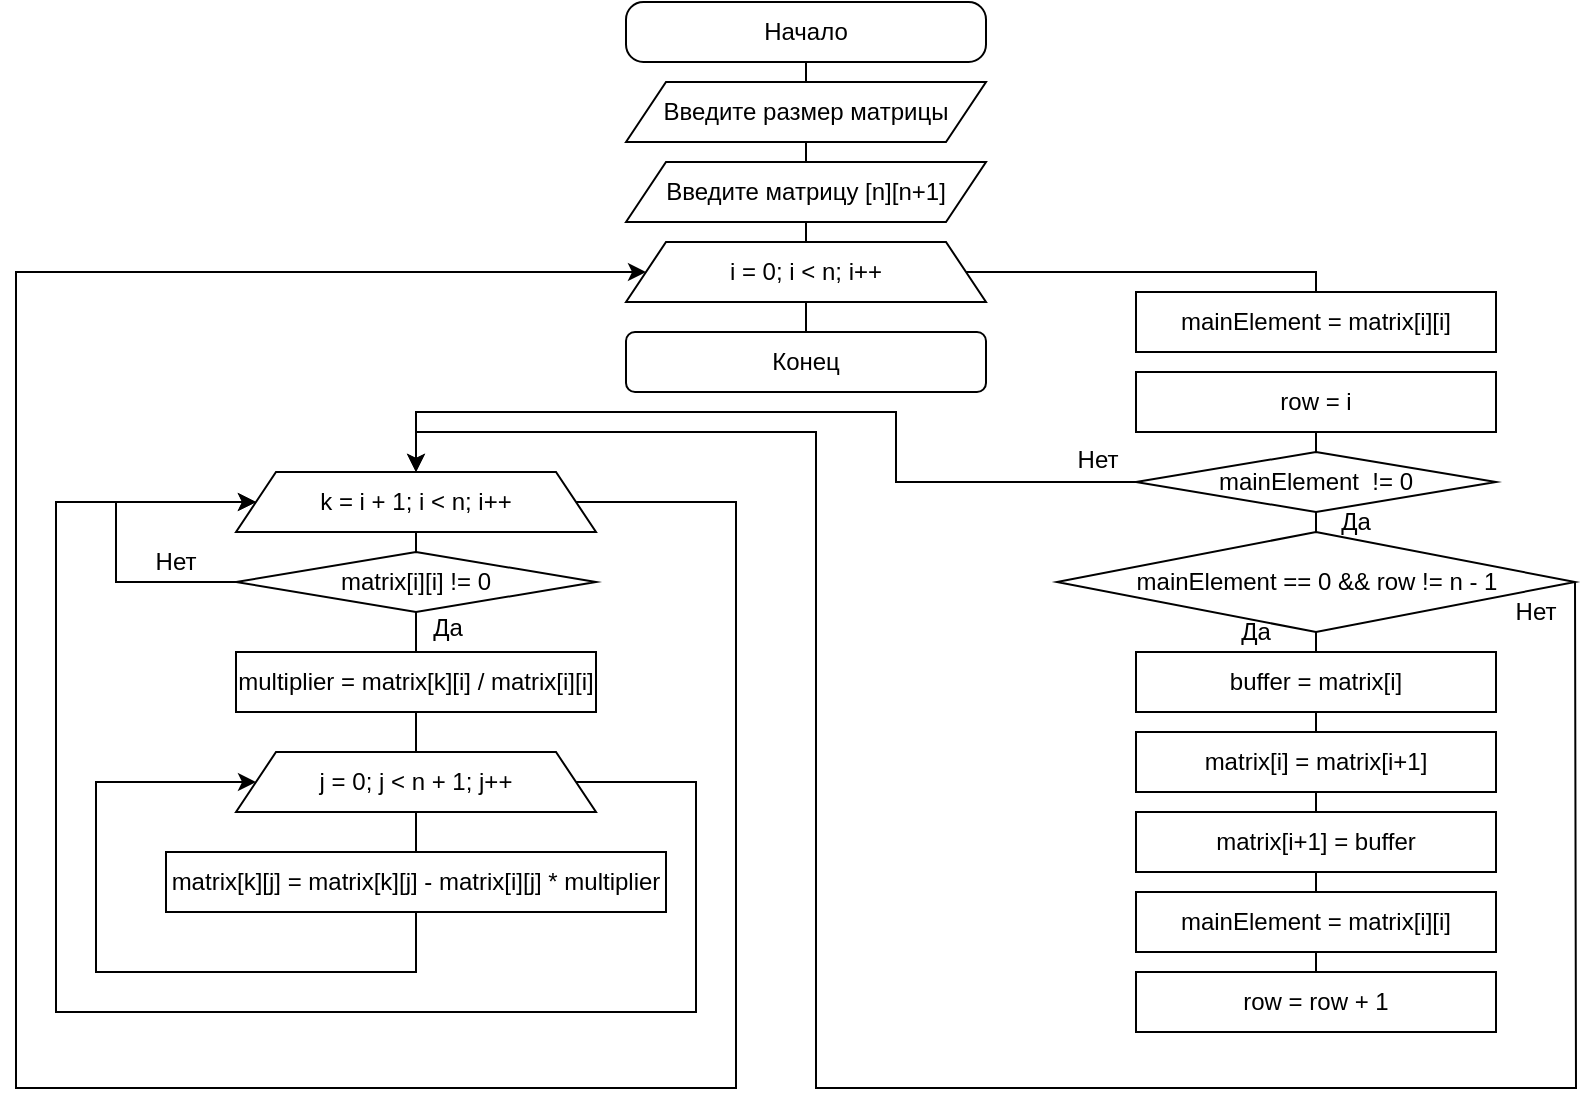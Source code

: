 <mxfile version="14.1.9" type="device"><diagram id="ZK5TAfPYOIFE7O_vhbzL" name="Page-1"><mxGraphModel dx="1203" dy="551" grid="1" gridSize="10" guides="1" tooltips="1" connect="1" arrows="1" fold="1" page="1" pageScale="1" pageWidth="2339" pageHeight="3300" math="0" shadow="0"><root><mxCell id="0"/><mxCell id="1" parent="0"/><mxCell id="2_YY9VJoWZy5WCoG_p3I-1" value="Начало" style="rounded=1;whiteSpace=wrap;html=1;arcSize=29;" vertex="1" parent="1"><mxGeometry x="451" y="87" width="180" height="30" as="geometry"/></mxCell><mxCell id="2_YY9VJoWZy5WCoG_p3I-3" value="Введите размер матрицы" style="shape=parallelogram;perimeter=parallelogramPerimeter;whiteSpace=wrap;html=1;fixedSize=1;" vertex="1" parent="1"><mxGeometry x="451" y="127" width="180" height="30" as="geometry"/></mxCell><mxCell id="2_YY9VJoWZy5WCoG_p3I-4" value="" style="endArrow=none;html=1;entryX=0.5;entryY=1;entryDx=0;entryDy=0;exitX=0.5;exitY=0;exitDx=0;exitDy=0;" edge="1" parent="1" source="2_YY9VJoWZy5WCoG_p3I-3" target="2_YY9VJoWZy5WCoG_p3I-1"><mxGeometry width="50" height="50" relative="1" as="geometry"><mxPoint x="486" y="352" as="sourcePoint"/><mxPoint x="536" y="302" as="targetPoint"/></mxGeometry></mxCell><mxCell id="2_YY9VJoWZy5WCoG_p3I-5" value="Введите матрицу [n][n+1]" style="shape=parallelogram;perimeter=parallelogramPerimeter;whiteSpace=wrap;html=1;fixedSize=1;" vertex="1" parent="1"><mxGeometry x="451" y="167" width="180" height="30" as="geometry"/></mxCell><mxCell id="2_YY9VJoWZy5WCoG_p3I-6" value="" style="endArrow=none;html=1;entryX=0.5;entryY=1;entryDx=0;entryDy=0;" edge="1" parent="1" target="2_YY9VJoWZy5WCoG_p3I-3"><mxGeometry width="50" height="50" relative="1" as="geometry"><mxPoint x="541" y="167" as="sourcePoint"/><mxPoint x="536" y="302" as="targetPoint"/></mxGeometry></mxCell><mxCell id="2_YY9VJoWZy5WCoG_p3I-7" value="i = 0; i &amp;lt; n; i++" style="shape=trapezoid;perimeter=trapezoidPerimeter;whiteSpace=wrap;html=1;fixedSize=1;" vertex="1" parent="1"><mxGeometry x="451" y="207" width="180" height="30" as="geometry"/></mxCell><mxCell id="2_YY9VJoWZy5WCoG_p3I-8" value="" style="endArrow=none;html=1;exitX=0.5;exitY=0;exitDx=0;exitDy=0;entryX=0.5;entryY=1;entryDx=0;entryDy=0;" edge="1" parent="1" source="2_YY9VJoWZy5WCoG_p3I-7" target="2_YY9VJoWZy5WCoG_p3I-5"><mxGeometry width="50" height="50" relative="1" as="geometry"><mxPoint x="486" y="352" as="sourcePoint"/><mxPoint x="536" y="302" as="targetPoint"/></mxGeometry></mxCell><mxCell id="2_YY9VJoWZy5WCoG_p3I-9" value="mainElement = matrix[i][i]" style="rounded=0;whiteSpace=wrap;html=1;" vertex="1" parent="1"><mxGeometry x="706" y="232" width="180" height="30" as="geometry"/></mxCell><mxCell id="2_YY9VJoWZy5WCoG_p3I-11" value="mainElement&amp;nbsp; != 0" style="rhombus;whiteSpace=wrap;html=1;" vertex="1" parent="1"><mxGeometry x="706" y="312" width="180" height="30" as="geometry"/></mxCell><mxCell id="2_YY9VJoWZy5WCoG_p3I-14" value="" style="endArrow=classic;html=1;exitX=0;exitY=0.5;exitDx=0;exitDy=0;rounded=0;entryX=0.5;entryY=0;entryDx=0;entryDy=0;" edge="1" parent="1" source="2_YY9VJoWZy5WCoG_p3I-11" target="2_YY9VJoWZy5WCoG_p3I-36"><mxGeometry width="50" height="50" relative="1" as="geometry"><mxPoint x="616" y="342" as="sourcePoint"/><mxPoint x="656" y="632" as="targetPoint"/><Array as="points"><mxPoint x="586" y="327"/><mxPoint x="586" y="292"/><mxPoint x="346" y="292"/></Array></mxGeometry></mxCell><mxCell id="2_YY9VJoWZy5WCoG_p3I-16" value="buffer = matrix[i]" style="rounded=0;whiteSpace=wrap;html=1;" vertex="1" parent="1"><mxGeometry x="706" y="412" width="180" height="30" as="geometry"/></mxCell><mxCell id="2_YY9VJoWZy5WCoG_p3I-17" value="matrix[i] = matrix[i+1]" style="rounded=0;whiteSpace=wrap;html=1;" vertex="1" parent="1"><mxGeometry x="706" y="452" width="180" height="30" as="geometry"/></mxCell><mxCell id="2_YY9VJoWZy5WCoG_p3I-18" value="matrix[i+1] = buffer" style="rounded=0;whiteSpace=wrap;html=1;" vertex="1" parent="1"><mxGeometry x="706" y="492" width="180" height="30" as="geometry"/></mxCell><mxCell id="2_YY9VJoWZy5WCoG_p3I-19" value="mainElement == 0 &amp;amp;&amp;amp; row != n - 1" style="rhombus;whiteSpace=wrap;html=1;" vertex="1" parent="1"><mxGeometry x="666.5" y="352" width="259" height="50" as="geometry"/></mxCell><mxCell id="2_YY9VJoWZy5WCoG_p3I-20" value="" style="endArrow=none;html=1;entryX=0.5;entryY=1;entryDx=0;entryDy=0;exitX=0.5;exitY=0;exitDx=0;exitDy=0;" edge="1" parent="1" source="2_YY9VJoWZy5WCoG_p3I-19" target="2_YY9VJoWZy5WCoG_p3I-11"><mxGeometry width="50" height="50" relative="1" as="geometry"><mxPoint x="636" y="422" as="sourcePoint"/><mxPoint x="686" y="372" as="targetPoint"/></mxGeometry></mxCell><mxCell id="2_YY9VJoWZy5WCoG_p3I-21" value="row = i" style="rounded=0;whiteSpace=wrap;html=1;" vertex="1" parent="1"><mxGeometry x="706" y="272" width="180" height="30" as="geometry"/></mxCell><mxCell id="2_YY9VJoWZy5WCoG_p3I-22" value="" style="endArrow=none;html=1;entryX=0.5;entryY=1;entryDx=0;entryDy=0;exitX=0.5;exitY=0;exitDx=0;exitDy=0;" edge="1" parent="1" source="2_YY9VJoWZy5WCoG_p3I-11" target="2_YY9VJoWZy5WCoG_p3I-21"><mxGeometry width="50" height="50" relative="1" as="geometry"><mxPoint x="636" y="422" as="sourcePoint"/><mxPoint x="686" y="372" as="targetPoint"/></mxGeometry></mxCell><mxCell id="2_YY9VJoWZy5WCoG_p3I-23" value="mainElement = matrix[i][i]" style="rounded=0;whiteSpace=wrap;html=1;" vertex="1" parent="1"><mxGeometry x="706" y="532" width="180" height="30" as="geometry"/></mxCell><mxCell id="2_YY9VJoWZy5WCoG_p3I-24" value="row = row + 1" style="rounded=0;whiteSpace=wrap;html=1;" vertex="1" parent="1"><mxGeometry x="706" y="572" width="180" height="30" as="geometry"/></mxCell><mxCell id="2_YY9VJoWZy5WCoG_p3I-25" value="" style="endArrow=none;html=1;entryX=0.5;entryY=1;entryDx=0;entryDy=0;exitX=0.5;exitY=0;exitDx=0;exitDy=0;" edge="1" parent="1" source="2_YY9VJoWZy5WCoG_p3I-16" target="2_YY9VJoWZy5WCoG_p3I-19"><mxGeometry width="50" height="50" relative="1" as="geometry"><mxPoint x="636" y="582" as="sourcePoint"/><mxPoint x="686" y="532" as="targetPoint"/></mxGeometry></mxCell><mxCell id="2_YY9VJoWZy5WCoG_p3I-26" value="" style="endArrow=none;html=1;entryX=0.5;entryY=1;entryDx=0;entryDy=0;exitX=0.5;exitY=0;exitDx=0;exitDy=0;" edge="1" parent="1" source="2_YY9VJoWZy5WCoG_p3I-17" target="2_YY9VJoWZy5WCoG_p3I-16"><mxGeometry width="50" height="50" relative="1" as="geometry"><mxPoint x="636" y="582" as="sourcePoint"/><mxPoint x="686" y="532" as="targetPoint"/></mxGeometry></mxCell><mxCell id="2_YY9VJoWZy5WCoG_p3I-27" value="" style="endArrow=none;html=1;entryX=0.5;entryY=1;entryDx=0;entryDy=0;exitX=0.5;exitY=0;exitDx=0;exitDy=0;" edge="1" parent="1" source="2_YY9VJoWZy5WCoG_p3I-18" target="2_YY9VJoWZy5WCoG_p3I-17"><mxGeometry width="50" height="50" relative="1" as="geometry"><mxPoint x="636" y="582" as="sourcePoint"/><mxPoint x="686" y="532" as="targetPoint"/></mxGeometry></mxCell><mxCell id="2_YY9VJoWZy5WCoG_p3I-28" value="" style="endArrow=none;html=1;entryX=0.5;entryY=1;entryDx=0;entryDy=0;exitX=0.5;exitY=0;exitDx=0;exitDy=0;" edge="1" parent="1" source="2_YY9VJoWZy5WCoG_p3I-23" target="2_YY9VJoWZy5WCoG_p3I-18"><mxGeometry width="50" height="50" relative="1" as="geometry"><mxPoint x="636" y="582" as="sourcePoint"/><mxPoint x="686" y="532" as="targetPoint"/></mxGeometry></mxCell><mxCell id="2_YY9VJoWZy5WCoG_p3I-29" value="" style="endArrow=none;html=1;entryX=0.5;entryY=1;entryDx=0;entryDy=0;exitX=0.5;exitY=0;exitDx=0;exitDy=0;" edge="1" parent="1" source="2_YY9VJoWZy5WCoG_p3I-24" target="2_YY9VJoWZy5WCoG_p3I-23"><mxGeometry width="50" height="50" relative="1" as="geometry"><mxPoint x="636" y="582" as="sourcePoint"/><mxPoint x="686" y="532" as="targetPoint"/></mxGeometry></mxCell><mxCell id="2_YY9VJoWZy5WCoG_p3I-30" value="Да" style="text;html=1;strokeColor=none;fillColor=none;align=center;verticalAlign=middle;whiteSpace=wrap;rounded=0;" vertex="1" parent="1"><mxGeometry x="796" y="337" width="40" height="20" as="geometry"/></mxCell><mxCell id="2_YY9VJoWZy5WCoG_p3I-31" value="Нет" style="text;html=1;strokeColor=none;fillColor=none;align=center;verticalAlign=middle;whiteSpace=wrap;rounded=0;" vertex="1" parent="1"><mxGeometry x="667" y="306" width="40" height="20" as="geometry"/></mxCell><mxCell id="2_YY9VJoWZy5WCoG_p3I-32" value="Да" style="text;html=1;strokeColor=none;fillColor=none;align=center;verticalAlign=middle;whiteSpace=wrap;rounded=0;" vertex="1" parent="1"><mxGeometry x="746" y="392" width="40" height="20" as="geometry"/></mxCell><mxCell id="2_YY9VJoWZy5WCoG_p3I-33" value="" style="endArrow=classic;html=1;exitX=1;exitY=0.5;exitDx=0;exitDy=0;entryX=0.5;entryY=0;entryDx=0;entryDy=0;rounded=0;" edge="1" parent="1" source="2_YY9VJoWZy5WCoG_p3I-19" target="2_YY9VJoWZy5WCoG_p3I-36"><mxGeometry width="50" height="50" relative="1" as="geometry"><mxPoint x="636" y="452" as="sourcePoint"/><mxPoint x="926" y="672" as="targetPoint"/><Array as="points"><mxPoint x="926" y="630"/><mxPoint x="546" y="630"/><mxPoint x="546" y="302"/><mxPoint x="346" y="302"/></Array></mxGeometry></mxCell><mxCell id="2_YY9VJoWZy5WCoG_p3I-34" value="Нет" style="text;html=1;strokeColor=none;fillColor=none;align=center;verticalAlign=middle;whiteSpace=wrap;rounded=0;" vertex="1" parent="1"><mxGeometry x="886" y="382" width="40" height="20" as="geometry"/></mxCell><mxCell id="2_YY9VJoWZy5WCoG_p3I-36" value="k = i + 1; i &amp;lt; n; i++" style="shape=trapezoid;perimeter=trapezoidPerimeter;whiteSpace=wrap;html=1;fixedSize=1;" vertex="1" parent="1"><mxGeometry x="256" y="322" width="180" height="30" as="geometry"/></mxCell><mxCell id="2_YY9VJoWZy5WCoG_p3I-37" value="" style="endArrow=none;html=1;entryX=1;entryY=0.5;entryDx=0;entryDy=0;exitX=0.5;exitY=0;exitDx=0;exitDy=0;rounded=0;" edge="1" parent="1" source="2_YY9VJoWZy5WCoG_p3I-9" target="2_YY9VJoWZy5WCoG_p3I-7"><mxGeometry width="50" height="50" relative="1" as="geometry"><mxPoint x="376" y="472" as="sourcePoint"/><mxPoint x="426" y="422" as="targetPoint"/><Array as="points"><mxPoint x="796" y="222"/></Array></mxGeometry></mxCell><mxCell id="2_YY9VJoWZy5WCoG_p3I-39" value="matrix[i][i] != 0" style="rhombus;whiteSpace=wrap;html=1;" vertex="1" parent="1"><mxGeometry x="256" y="362" width="180" height="30" as="geometry"/></mxCell><mxCell id="2_YY9VJoWZy5WCoG_p3I-40" value="" style="endArrow=none;html=1;entryX=0.5;entryY=1;entryDx=0;entryDy=0;exitX=0.5;exitY=0;exitDx=0;exitDy=0;" edge="1" parent="1" source="2_YY9VJoWZy5WCoG_p3I-39" target="2_YY9VJoWZy5WCoG_p3I-36"><mxGeometry width="50" height="50" relative="1" as="geometry"><mxPoint x="376" y="472" as="sourcePoint"/><mxPoint x="426" y="422" as="targetPoint"/></mxGeometry></mxCell><mxCell id="2_YY9VJoWZy5WCoG_p3I-42" value="" style="endArrow=classic;html=1;exitX=0;exitY=0.5;exitDx=0;exitDy=0;entryX=0;entryY=0.5;entryDx=0;entryDy=0;rounded=0;" edge="1" parent="1" source="2_YY9VJoWZy5WCoG_p3I-39" target="2_YY9VJoWZy5WCoG_p3I-36"><mxGeometry width="50" height="50" relative="1" as="geometry"><mxPoint x="516" y="502" as="sourcePoint"/><mxPoint x="566" y="452" as="targetPoint"/><Array as="points"><mxPoint x="196" y="377"/><mxPoint x="196" y="337"/></Array></mxGeometry></mxCell><mxCell id="2_YY9VJoWZy5WCoG_p3I-43" value="Нет" style="text;html=1;strokeColor=none;fillColor=none;align=center;verticalAlign=middle;whiteSpace=wrap;rounded=0;" vertex="1" parent="1"><mxGeometry x="206" y="357" width="40" height="20" as="geometry"/></mxCell><mxCell id="2_YY9VJoWZy5WCoG_p3I-45" value="multiplier = matrix[k][i] / matrix[i][i]" style="rounded=0;whiteSpace=wrap;html=1;" vertex="1" parent="1"><mxGeometry x="256" y="412" width="180" height="30" as="geometry"/></mxCell><mxCell id="2_YY9VJoWZy5WCoG_p3I-46" value="" style="endArrow=none;html=1;entryX=0.5;entryY=1;entryDx=0;entryDy=0;exitX=0.5;exitY=0;exitDx=0;exitDy=0;" edge="1" parent="1" source="2_YY9VJoWZy5WCoG_p3I-45" target="2_YY9VJoWZy5WCoG_p3I-39"><mxGeometry width="50" height="50" relative="1" as="geometry"><mxPoint x="516" y="502" as="sourcePoint"/><mxPoint x="566" y="452" as="targetPoint"/></mxGeometry></mxCell><mxCell id="2_YY9VJoWZy5WCoG_p3I-47" value="Да" style="text;html=1;strokeColor=none;fillColor=none;align=center;verticalAlign=middle;whiteSpace=wrap;rounded=0;" vertex="1" parent="1"><mxGeometry x="342" y="390" width="40" height="20" as="geometry"/></mxCell><mxCell id="2_YY9VJoWZy5WCoG_p3I-49" value="j = 0; j &amp;lt; n + 1; j++" style="shape=trapezoid;perimeter=trapezoidPerimeter;whiteSpace=wrap;html=1;fixedSize=1;" vertex="1" parent="1"><mxGeometry x="256" y="462" width="180" height="30" as="geometry"/></mxCell><mxCell id="2_YY9VJoWZy5WCoG_p3I-50" value="" style="endArrow=none;html=1;entryX=0.5;entryY=1;entryDx=0;entryDy=0;exitX=0.5;exitY=0;exitDx=0;exitDy=0;" edge="1" parent="1" source="2_YY9VJoWZy5WCoG_p3I-49" target="2_YY9VJoWZy5WCoG_p3I-45"><mxGeometry width="50" height="50" relative="1" as="geometry"><mxPoint x="466" y="492" as="sourcePoint"/><mxPoint x="516" y="442" as="targetPoint"/></mxGeometry></mxCell><mxCell id="2_YY9VJoWZy5WCoG_p3I-51" value="matrix[k][j] = matrix[k][j] - matrix[i][j] * multiplier" style="rounded=0;whiteSpace=wrap;html=1;" vertex="1" parent="1"><mxGeometry x="221" y="512" width="250" height="30" as="geometry"/></mxCell><mxCell id="2_YY9VJoWZy5WCoG_p3I-52" value="" style="endArrow=none;html=1;entryX=0.5;entryY=1;entryDx=0;entryDy=0;exitX=0.5;exitY=0;exitDx=0;exitDy=0;" edge="1" parent="1" source="2_YY9VJoWZy5WCoG_p3I-51" target="2_YY9VJoWZy5WCoG_p3I-49"><mxGeometry width="50" height="50" relative="1" as="geometry"><mxPoint x="466" y="492" as="sourcePoint"/><mxPoint x="516" y="442" as="targetPoint"/></mxGeometry></mxCell><mxCell id="2_YY9VJoWZy5WCoG_p3I-53" value="" style="endArrow=classic;html=1;exitX=1;exitY=0.5;exitDx=0;exitDy=0;entryX=0;entryY=0.5;entryDx=0;entryDy=0;rounded=0;" edge="1" parent="1" source="2_YY9VJoWZy5WCoG_p3I-36" target="2_YY9VJoWZy5WCoG_p3I-7"><mxGeometry width="50" height="50" relative="1" as="geometry"><mxPoint x="466" y="492" as="sourcePoint"/><mxPoint x="516" y="442" as="targetPoint"/><Array as="points"><mxPoint x="506" y="337"/><mxPoint x="506" y="630"/><mxPoint x="146" y="630"/><mxPoint x="146" y="222"/></Array></mxGeometry></mxCell><mxCell id="2_YY9VJoWZy5WCoG_p3I-54" value="" style="endArrow=classic;html=1;entryX=0;entryY=0.5;entryDx=0;entryDy=0;exitX=0.5;exitY=1;exitDx=0;exitDy=0;rounded=0;" edge="1" parent="1" source="2_YY9VJoWZy5WCoG_p3I-51" target="2_YY9VJoWZy5WCoG_p3I-49"><mxGeometry width="50" height="50" relative="1" as="geometry"><mxPoint x="466" y="492" as="sourcePoint"/><mxPoint x="516" y="442" as="targetPoint"/><Array as="points"><mxPoint x="346" y="572"/><mxPoint x="186" y="572"/><mxPoint x="186" y="477"/></Array></mxGeometry></mxCell><mxCell id="2_YY9VJoWZy5WCoG_p3I-55" value="" style="endArrow=classic;html=1;exitX=1;exitY=0.5;exitDx=0;exitDy=0;entryX=0;entryY=0.5;entryDx=0;entryDy=0;rounded=0;" edge="1" parent="1" source="2_YY9VJoWZy5WCoG_p3I-49" target="2_YY9VJoWZy5WCoG_p3I-36"><mxGeometry width="50" height="50" relative="1" as="geometry"><mxPoint x="466" y="492" as="sourcePoint"/><mxPoint x="516" y="442" as="targetPoint"/><Array as="points"><mxPoint x="486" y="477"/><mxPoint x="486" y="592"/><mxPoint x="166" y="592"/><mxPoint x="166" y="337"/></Array></mxGeometry></mxCell><mxCell id="2_YY9VJoWZy5WCoG_p3I-57" value="Конец" style="rounded=1;whiteSpace=wrap;html=1;" vertex="1" parent="1"><mxGeometry x="451" y="252" width="180" height="30" as="geometry"/></mxCell><mxCell id="2_YY9VJoWZy5WCoG_p3I-58" value="" style="endArrow=none;html=1;entryX=0.5;entryY=1;entryDx=0;entryDy=0;exitX=0.5;exitY=0;exitDx=0;exitDy=0;" edge="1" parent="1" source="2_YY9VJoWZy5WCoG_p3I-57" target="2_YY9VJoWZy5WCoG_p3I-7"><mxGeometry width="50" height="50" relative="1" as="geometry"><mxPoint x="466" y="492" as="sourcePoint"/><mxPoint x="516" y="442" as="targetPoint"/></mxGeometry></mxCell></root></mxGraphModel></diagram></mxfile>